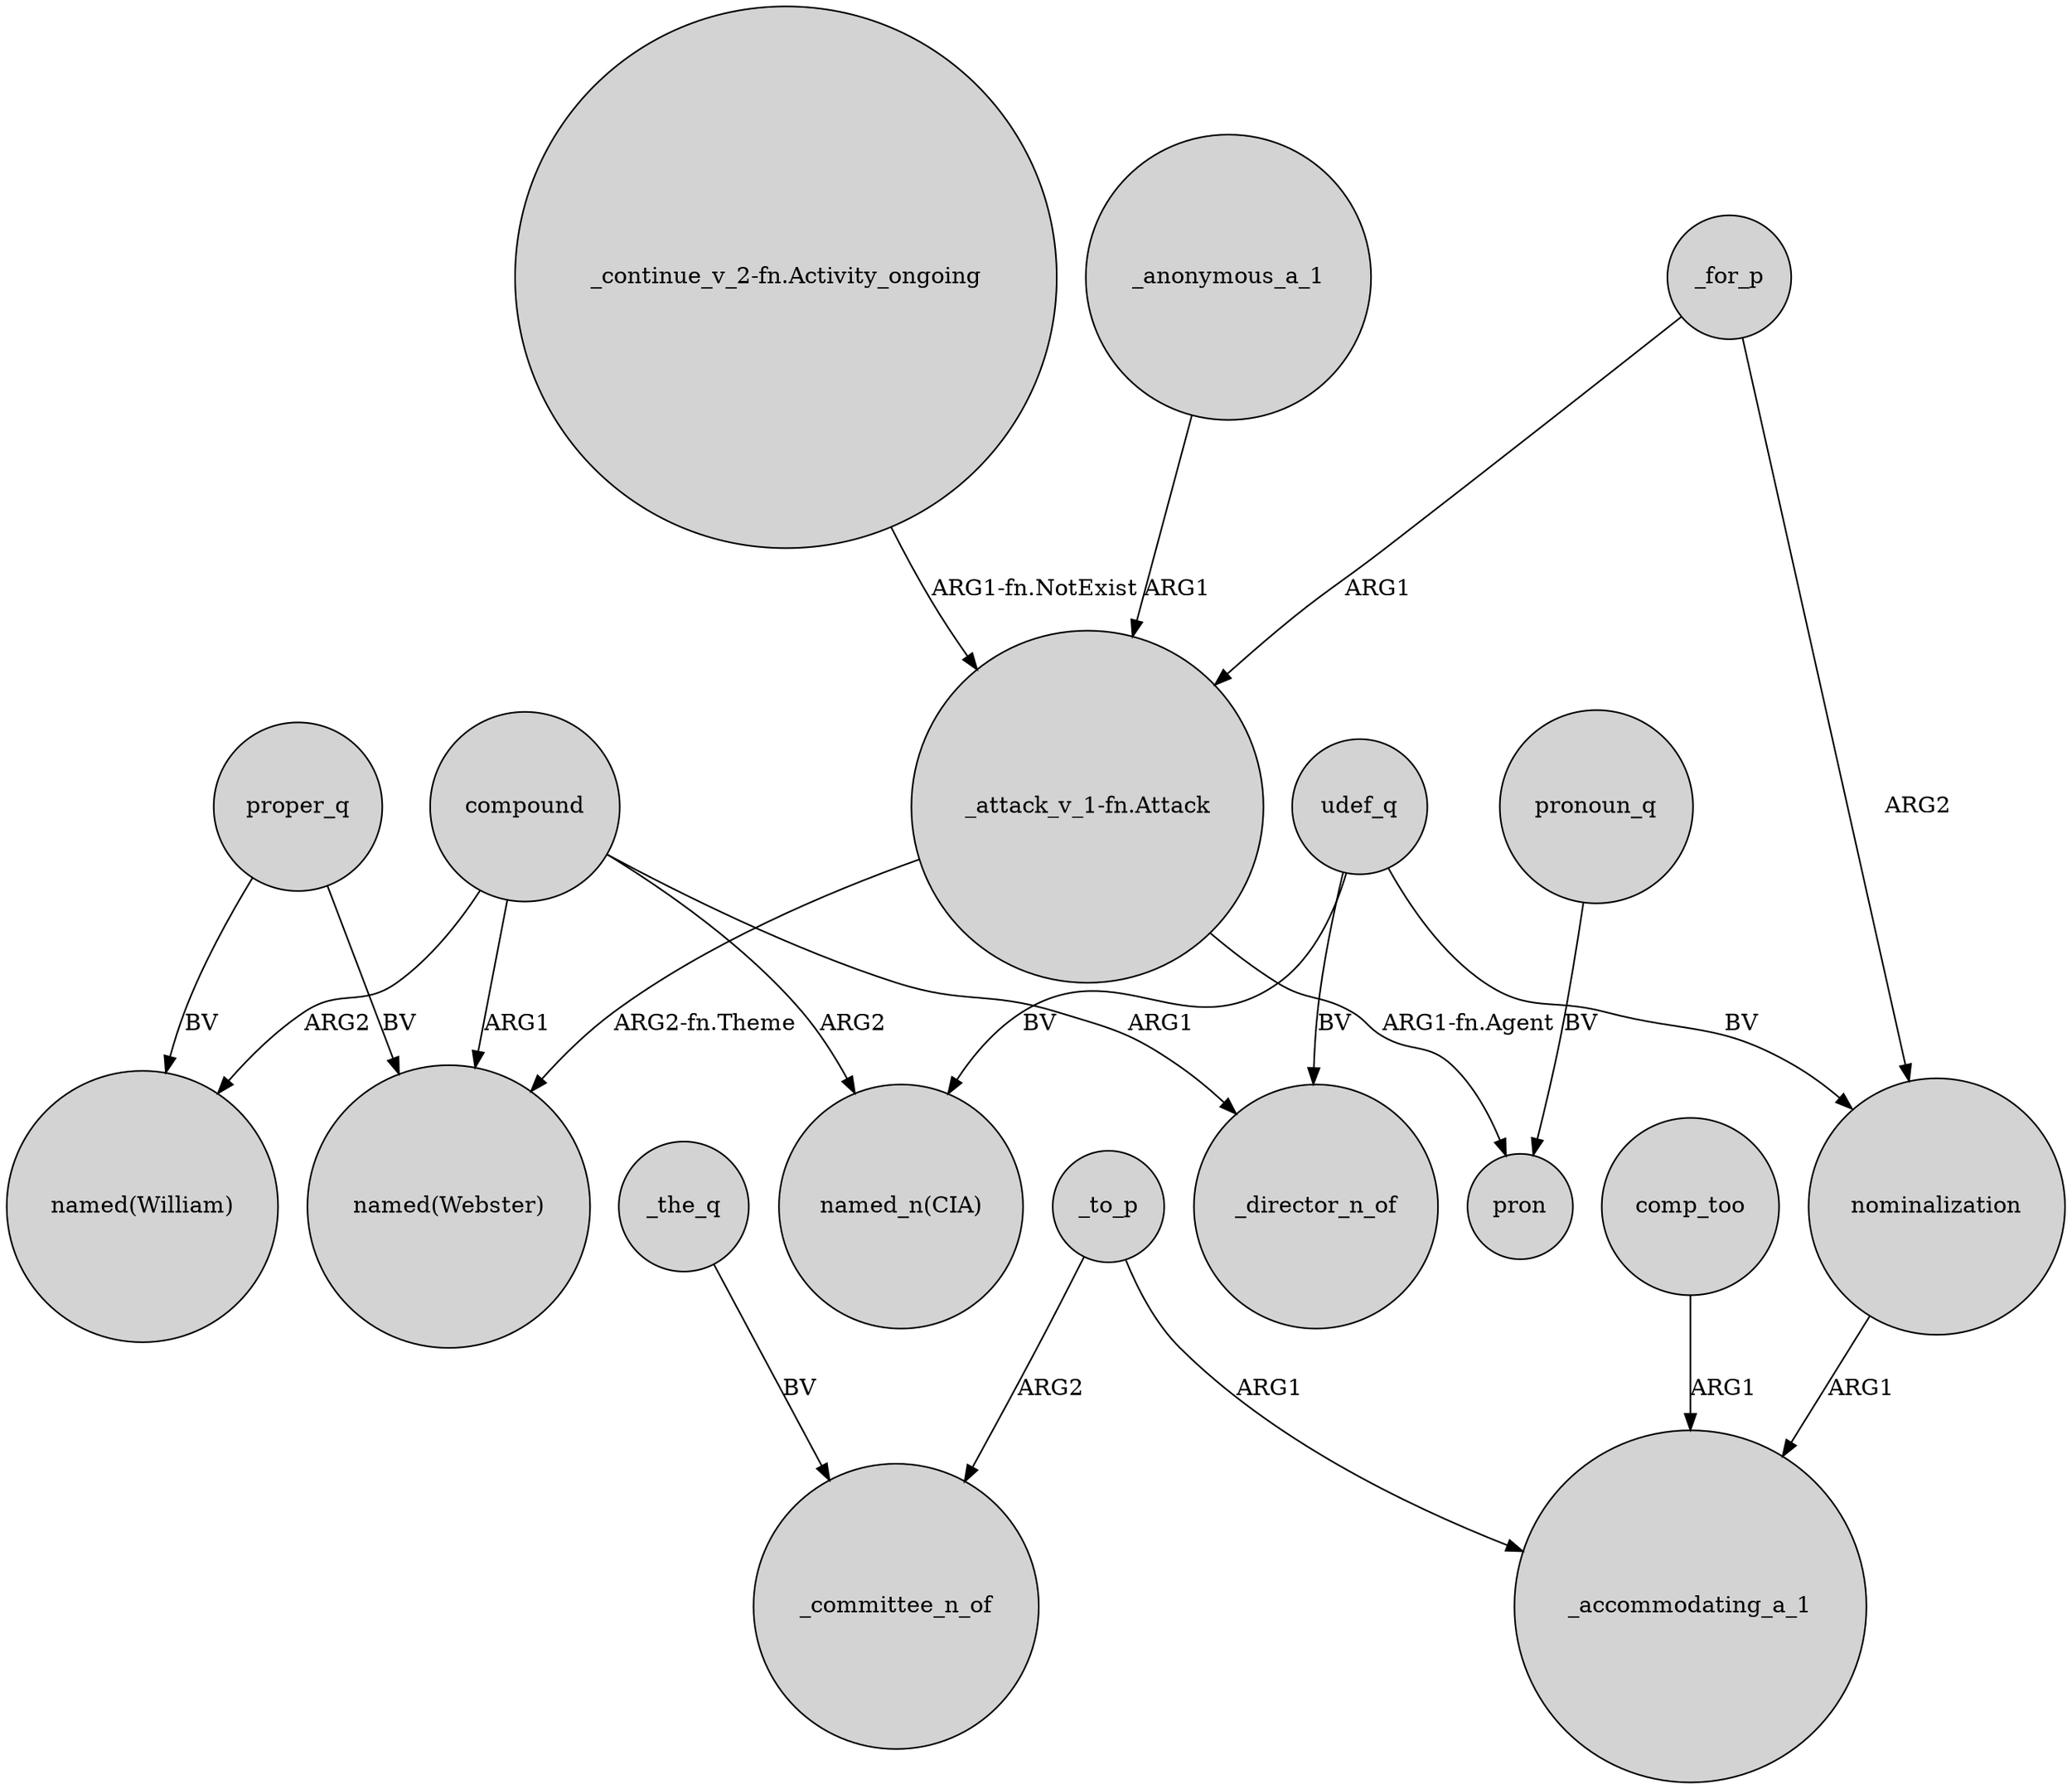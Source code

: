 digraph {
	node [shape=circle style=filled]
	compound -> "named(Webster)" [label=ARG1]
	udef_q -> "named_n(CIA)" [label=BV]
	_anonymous_a_1 -> "_attack_v_1-fn.Attack" [label=ARG1]
	_to_p -> _committee_n_of [label=ARG2]
	_for_p -> nominalization [label=ARG2]
	"_continue_v_2-fn.Activity_ongoing" -> "_attack_v_1-fn.Attack" [label="ARG1-fn.NotExist"]
	_the_q -> _committee_n_of [label=BV]
	compound -> "named_n(CIA)" [label=ARG2]
	_to_p -> _accommodating_a_1 [label=ARG1]
	pronoun_q -> pron [label=BV]
	_for_p -> "_attack_v_1-fn.Attack" [label=ARG1]
	compound -> "named(William)" [label=ARG2]
	nominalization -> _accommodating_a_1 [label=ARG1]
	"_attack_v_1-fn.Attack" -> pron [label="ARG1-fn.Agent"]
	proper_q -> "named(Webster)" [label=BV]
	udef_q -> nominalization [label=BV]
	comp_too -> _accommodating_a_1 [label=ARG1]
	compound -> _director_n_of [label=ARG1]
	"_attack_v_1-fn.Attack" -> "named(Webster)" [label="ARG2-fn.Theme"]
	udef_q -> _director_n_of [label=BV]
	proper_q -> "named(William)" [label=BV]
}
